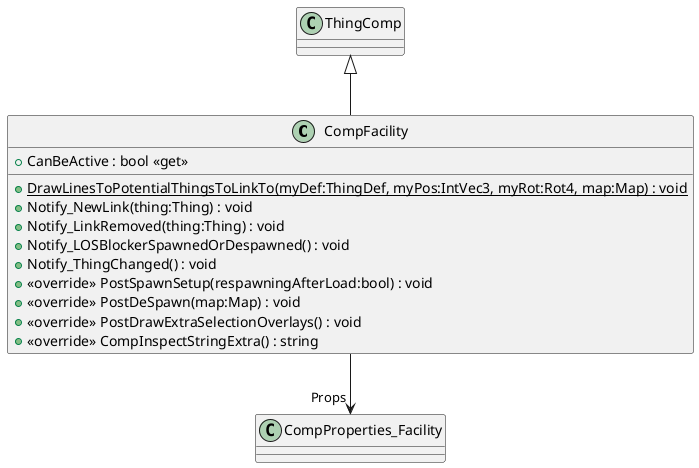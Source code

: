 @startuml
class CompFacility {
    + CanBeActive : bool <<get>>
    + {static} DrawLinesToPotentialThingsToLinkTo(myDef:ThingDef, myPos:IntVec3, myRot:Rot4, map:Map) : void
    + Notify_NewLink(thing:Thing) : void
    + Notify_LinkRemoved(thing:Thing) : void
    + Notify_LOSBlockerSpawnedOrDespawned() : void
    + Notify_ThingChanged() : void
    + <<override>> PostSpawnSetup(respawningAfterLoad:bool) : void
    + <<override>> PostDeSpawn(map:Map) : void
    + <<override>> PostDrawExtraSelectionOverlays() : void
    + <<override>> CompInspectStringExtra() : string
}
ThingComp <|-- CompFacility
CompFacility --> "Props" CompProperties_Facility
@enduml

